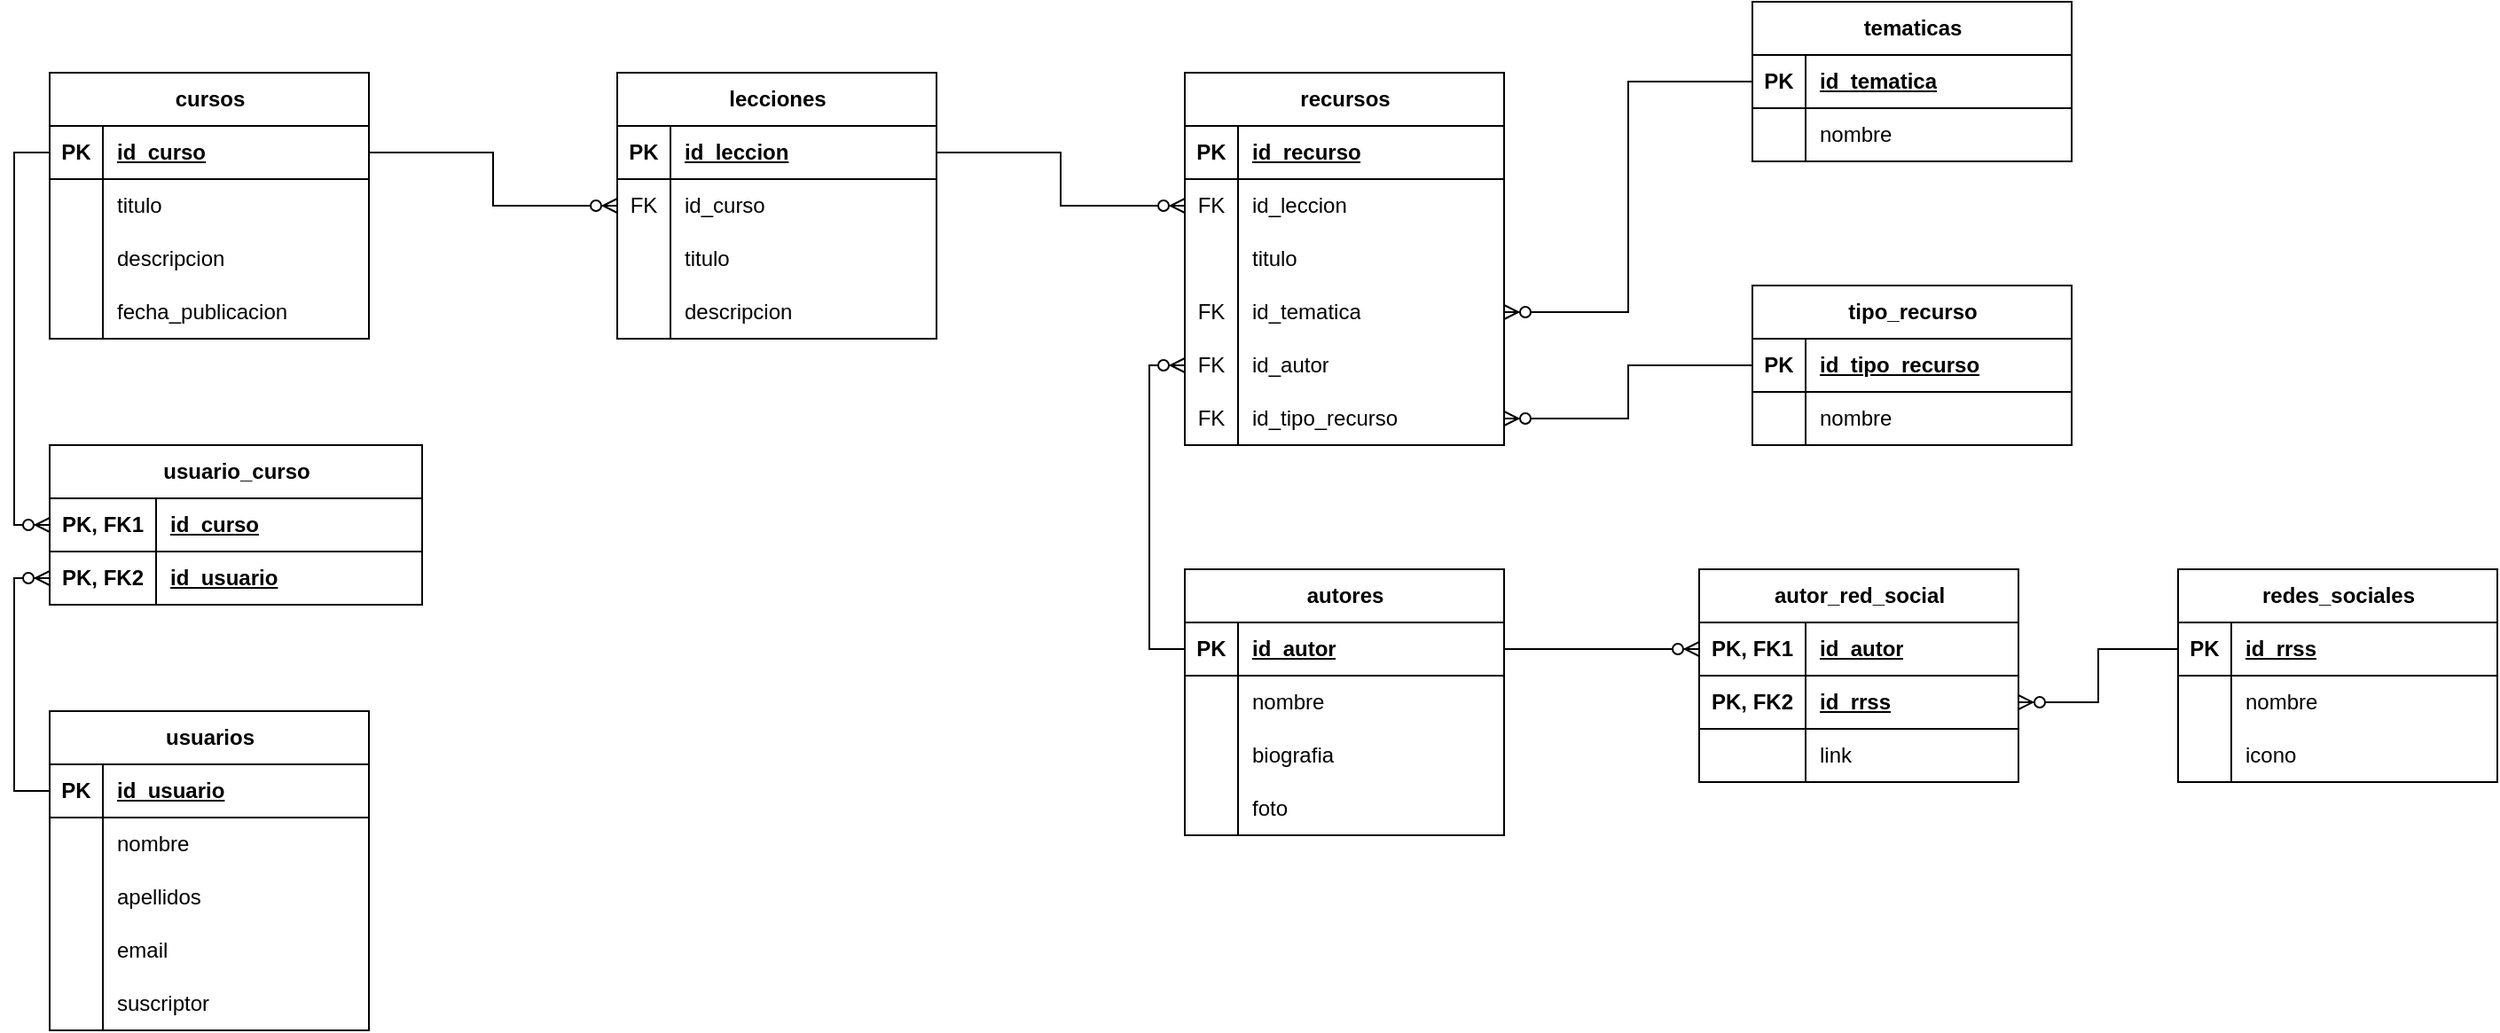 <mxfile version="26.2.12">
  <diagram name="Página-1" id="FjMzwMUSbErjidR7K9Da">
    <mxGraphModel dx="1369" dy="-610" grid="1" gridSize="10" guides="1" tooltips="1" connect="1" arrows="1" fold="1" page="1" pageScale="1" pageWidth="827" pageHeight="1169" math="0" shadow="0">
      <root>
        <mxCell id="0" />
        <mxCell id="1" parent="0" />
        <mxCell id="FXsatNI8dLr1pFDbb4i8-1" value="cursos" style="shape=table;startSize=30;container=1;collapsible=1;childLayout=tableLayout;fixedRows=1;rowLines=0;fontStyle=1;align=center;resizeLast=1;html=1;" parent="1" vertex="1">
          <mxGeometry x="110" y="1280" width="180" height="150" as="geometry" />
        </mxCell>
        <mxCell id="FXsatNI8dLr1pFDbb4i8-2" value="" style="shape=tableRow;horizontal=0;startSize=0;swimlaneHead=0;swimlaneBody=0;fillColor=none;collapsible=0;dropTarget=0;points=[[0,0.5],[1,0.5]];portConstraint=eastwest;top=0;left=0;right=0;bottom=1;" parent="FXsatNI8dLr1pFDbb4i8-1" vertex="1">
          <mxGeometry y="30" width="180" height="30" as="geometry" />
        </mxCell>
        <mxCell id="FXsatNI8dLr1pFDbb4i8-3" value="PK" style="shape=partialRectangle;connectable=0;fillColor=none;top=0;left=0;bottom=0;right=0;fontStyle=1;overflow=hidden;whiteSpace=wrap;html=1;" parent="FXsatNI8dLr1pFDbb4i8-2" vertex="1">
          <mxGeometry width="30" height="30" as="geometry">
            <mxRectangle width="30" height="30" as="alternateBounds" />
          </mxGeometry>
        </mxCell>
        <mxCell id="FXsatNI8dLr1pFDbb4i8-4" value="id_curso" style="shape=partialRectangle;connectable=0;fillColor=none;top=0;left=0;bottom=0;right=0;align=left;spacingLeft=6;fontStyle=5;overflow=hidden;whiteSpace=wrap;html=1;" parent="FXsatNI8dLr1pFDbb4i8-2" vertex="1">
          <mxGeometry x="30" width="150" height="30" as="geometry">
            <mxRectangle width="150" height="30" as="alternateBounds" />
          </mxGeometry>
        </mxCell>
        <mxCell id="FXsatNI8dLr1pFDbb4i8-5" value="" style="shape=tableRow;horizontal=0;startSize=0;swimlaneHead=0;swimlaneBody=0;fillColor=none;collapsible=0;dropTarget=0;points=[[0,0.5],[1,0.5]];portConstraint=eastwest;top=0;left=0;right=0;bottom=0;" parent="FXsatNI8dLr1pFDbb4i8-1" vertex="1">
          <mxGeometry y="60" width="180" height="30" as="geometry" />
        </mxCell>
        <mxCell id="FXsatNI8dLr1pFDbb4i8-6" value="" style="shape=partialRectangle;connectable=0;fillColor=none;top=0;left=0;bottom=0;right=0;editable=1;overflow=hidden;whiteSpace=wrap;html=1;" parent="FXsatNI8dLr1pFDbb4i8-5" vertex="1">
          <mxGeometry width="30" height="30" as="geometry">
            <mxRectangle width="30" height="30" as="alternateBounds" />
          </mxGeometry>
        </mxCell>
        <mxCell id="FXsatNI8dLr1pFDbb4i8-7" value="titulo" style="shape=partialRectangle;connectable=0;fillColor=none;top=0;left=0;bottom=0;right=0;align=left;spacingLeft=6;overflow=hidden;whiteSpace=wrap;html=1;" parent="FXsatNI8dLr1pFDbb4i8-5" vertex="1">
          <mxGeometry x="30" width="150" height="30" as="geometry">
            <mxRectangle width="150" height="30" as="alternateBounds" />
          </mxGeometry>
        </mxCell>
        <mxCell id="FXsatNI8dLr1pFDbb4i8-14" value="" style="shape=tableRow;horizontal=0;startSize=0;swimlaneHead=0;swimlaneBody=0;fillColor=none;collapsible=0;dropTarget=0;points=[[0,0.5],[1,0.5]];portConstraint=eastwest;top=0;left=0;right=0;bottom=0;" parent="FXsatNI8dLr1pFDbb4i8-1" vertex="1">
          <mxGeometry y="90" width="180" height="30" as="geometry" />
        </mxCell>
        <mxCell id="FXsatNI8dLr1pFDbb4i8-15" value="" style="shape=partialRectangle;connectable=0;fillColor=none;top=0;left=0;bottom=0;right=0;editable=1;overflow=hidden;whiteSpace=wrap;html=1;" parent="FXsatNI8dLr1pFDbb4i8-14" vertex="1">
          <mxGeometry width="30" height="30" as="geometry">
            <mxRectangle width="30" height="30" as="alternateBounds" />
          </mxGeometry>
        </mxCell>
        <mxCell id="FXsatNI8dLr1pFDbb4i8-16" value="descripcion" style="shape=partialRectangle;connectable=0;fillColor=none;top=0;left=0;bottom=0;right=0;align=left;spacingLeft=6;overflow=hidden;whiteSpace=wrap;html=1;" parent="FXsatNI8dLr1pFDbb4i8-14" vertex="1">
          <mxGeometry x="30" width="150" height="30" as="geometry">
            <mxRectangle width="150" height="30" as="alternateBounds" />
          </mxGeometry>
        </mxCell>
        <mxCell id="FXsatNI8dLr1pFDbb4i8-11" value="" style="shape=tableRow;horizontal=0;startSize=0;swimlaneHead=0;swimlaneBody=0;fillColor=none;collapsible=0;dropTarget=0;points=[[0,0.5],[1,0.5]];portConstraint=eastwest;top=0;left=0;right=0;bottom=0;" parent="FXsatNI8dLr1pFDbb4i8-1" vertex="1">
          <mxGeometry y="120" width="180" height="30" as="geometry" />
        </mxCell>
        <mxCell id="FXsatNI8dLr1pFDbb4i8-12" value="" style="shape=partialRectangle;connectable=0;fillColor=none;top=0;left=0;bottom=0;right=0;editable=1;overflow=hidden;whiteSpace=wrap;html=1;" parent="FXsatNI8dLr1pFDbb4i8-11" vertex="1">
          <mxGeometry width="30" height="30" as="geometry">
            <mxRectangle width="30" height="30" as="alternateBounds" />
          </mxGeometry>
        </mxCell>
        <mxCell id="FXsatNI8dLr1pFDbb4i8-13" value="fecha_publicacion" style="shape=partialRectangle;connectable=0;fillColor=none;top=0;left=0;bottom=0;right=0;align=left;spacingLeft=6;overflow=hidden;whiteSpace=wrap;html=1;" parent="FXsatNI8dLr1pFDbb4i8-11" vertex="1">
          <mxGeometry x="30" width="150" height="30" as="geometry">
            <mxRectangle width="150" height="30" as="alternateBounds" />
          </mxGeometry>
        </mxCell>
        <mxCell id="FXsatNI8dLr1pFDbb4i8-17" value="lecciones" style="shape=table;startSize=30;container=1;collapsible=1;childLayout=tableLayout;fixedRows=1;rowLines=0;fontStyle=1;align=center;resizeLast=1;html=1;" parent="1" vertex="1">
          <mxGeometry x="430" y="1280" width="180" height="150" as="geometry" />
        </mxCell>
        <mxCell id="FXsatNI8dLr1pFDbb4i8-18" value="" style="shape=tableRow;horizontal=0;startSize=0;swimlaneHead=0;swimlaneBody=0;fillColor=none;collapsible=0;dropTarget=0;points=[[0,0.5],[1,0.5]];portConstraint=eastwest;top=0;left=0;right=0;bottom=1;" parent="FXsatNI8dLr1pFDbb4i8-17" vertex="1">
          <mxGeometry y="30" width="180" height="30" as="geometry" />
        </mxCell>
        <mxCell id="FXsatNI8dLr1pFDbb4i8-19" value="PK" style="shape=partialRectangle;connectable=0;fillColor=none;top=0;left=0;bottom=0;right=0;fontStyle=1;overflow=hidden;whiteSpace=wrap;html=1;" parent="FXsatNI8dLr1pFDbb4i8-18" vertex="1">
          <mxGeometry width="30" height="30" as="geometry">
            <mxRectangle width="30" height="30" as="alternateBounds" />
          </mxGeometry>
        </mxCell>
        <mxCell id="FXsatNI8dLr1pFDbb4i8-20" value="id_leccion" style="shape=partialRectangle;connectable=0;fillColor=none;top=0;left=0;bottom=0;right=0;align=left;spacingLeft=6;fontStyle=5;overflow=hidden;whiteSpace=wrap;html=1;" parent="FXsatNI8dLr1pFDbb4i8-18" vertex="1">
          <mxGeometry x="30" width="150" height="30" as="geometry">
            <mxRectangle width="150" height="30" as="alternateBounds" />
          </mxGeometry>
        </mxCell>
        <mxCell id="FXsatNI8dLr1pFDbb4i8-21" value="" style="shape=tableRow;horizontal=0;startSize=0;swimlaneHead=0;swimlaneBody=0;fillColor=none;collapsible=0;dropTarget=0;points=[[0,0.5],[1,0.5]];portConstraint=eastwest;top=0;left=0;right=0;bottom=0;" parent="FXsatNI8dLr1pFDbb4i8-17" vertex="1">
          <mxGeometry y="60" width="180" height="30" as="geometry" />
        </mxCell>
        <mxCell id="FXsatNI8dLr1pFDbb4i8-22" value="FK" style="shape=partialRectangle;connectable=0;fillColor=none;top=0;left=0;bottom=0;right=0;editable=1;overflow=hidden;whiteSpace=wrap;html=1;" parent="FXsatNI8dLr1pFDbb4i8-21" vertex="1">
          <mxGeometry width="30" height="30" as="geometry">
            <mxRectangle width="30" height="30" as="alternateBounds" />
          </mxGeometry>
        </mxCell>
        <mxCell id="FXsatNI8dLr1pFDbb4i8-23" value="id_curso" style="shape=partialRectangle;connectable=0;fillColor=none;top=0;left=0;bottom=0;right=0;align=left;spacingLeft=6;overflow=hidden;whiteSpace=wrap;html=1;" parent="FXsatNI8dLr1pFDbb4i8-21" vertex="1">
          <mxGeometry x="30" width="150" height="30" as="geometry">
            <mxRectangle width="150" height="30" as="alternateBounds" />
          </mxGeometry>
        </mxCell>
        <mxCell id="FXsatNI8dLr1pFDbb4i8-24" value="" style="shape=tableRow;horizontal=0;startSize=0;swimlaneHead=0;swimlaneBody=0;fillColor=none;collapsible=0;dropTarget=0;points=[[0,0.5],[1,0.5]];portConstraint=eastwest;top=0;left=0;right=0;bottom=0;" parent="FXsatNI8dLr1pFDbb4i8-17" vertex="1">
          <mxGeometry y="90" width="180" height="30" as="geometry" />
        </mxCell>
        <mxCell id="FXsatNI8dLr1pFDbb4i8-25" value="&lt;span style=&quot;white-space: pre;&quot;&gt;&#x9;&lt;/span&gt;" style="shape=partialRectangle;connectable=0;fillColor=none;top=0;left=0;bottom=0;right=0;editable=1;overflow=hidden;whiteSpace=wrap;html=1;" parent="FXsatNI8dLr1pFDbb4i8-24" vertex="1">
          <mxGeometry width="30" height="30" as="geometry">
            <mxRectangle width="30" height="30" as="alternateBounds" />
          </mxGeometry>
        </mxCell>
        <mxCell id="FXsatNI8dLr1pFDbb4i8-26" value="titulo" style="shape=partialRectangle;connectable=0;fillColor=none;top=0;left=0;bottom=0;right=0;align=left;spacingLeft=6;overflow=hidden;whiteSpace=wrap;html=1;" parent="FXsatNI8dLr1pFDbb4i8-24" vertex="1">
          <mxGeometry x="30" width="150" height="30" as="geometry">
            <mxRectangle width="150" height="30" as="alternateBounds" />
          </mxGeometry>
        </mxCell>
        <mxCell id="FXsatNI8dLr1pFDbb4i8-27" value="" style="shape=tableRow;horizontal=0;startSize=0;swimlaneHead=0;swimlaneBody=0;fillColor=none;collapsible=0;dropTarget=0;points=[[0,0.5],[1,0.5]];portConstraint=eastwest;top=0;left=0;right=0;bottom=0;" parent="FXsatNI8dLr1pFDbb4i8-17" vertex="1">
          <mxGeometry y="120" width="180" height="30" as="geometry" />
        </mxCell>
        <mxCell id="FXsatNI8dLr1pFDbb4i8-28" value="" style="shape=partialRectangle;connectable=0;fillColor=none;top=0;left=0;bottom=0;right=0;editable=1;overflow=hidden;whiteSpace=wrap;html=1;" parent="FXsatNI8dLr1pFDbb4i8-27" vertex="1">
          <mxGeometry width="30" height="30" as="geometry">
            <mxRectangle width="30" height="30" as="alternateBounds" />
          </mxGeometry>
        </mxCell>
        <mxCell id="FXsatNI8dLr1pFDbb4i8-29" value="descripcion" style="shape=partialRectangle;connectable=0;fillColor=none;top=0;left=0;bottom=0;right=0;align=left;spacingLeft=6;overflow=hidden;whiteSpace=wrap;html=1;" parent="FXsatNI8dLr1pFDbb4i8-27" vertex="1">
          <mxGeometry x="30" width="150" height="30" as="geometry">
            <mxRectangle width="150" height="30" as="alternateBounds" />
          </mxGeometry>
        </mxCell>
        <mxCell id="FXsatNI8dLr1pFDbb4i8-30" value="recursos" style="shape=table;startSize=30;container=1;collapsible=1;childLayout=tableLayout;fixedRows=1;rowLines=0;fontStyle=1;align=center;resizeLast=1;html=1;" parent="1" vertex="1">
          <mxGeometry x="750" y="1280" width="180" height="210" as="geometry" />
        </mxCell>
        <mxCell id="FXsatNI8dLr1pFDbb4i8-31" value="" style="shape=tableRow;horizontal=0;startSize=0;swimlaneHead=0;swimlaneBody=0;fillColor=none;collapsible=0;dropTarget=0;points=[[0,0.5],[1,0.5]];portConstraint=eastwest;top=0;left=0;right=0;bottom=1;" parent="FXsatNI8dLr1pFDbb4i8-30" vertex="1">
          <mxGeometry y="30" width="180" height="30" as="geometry" />
        </mxCell>
        <mxCell id="FXsatNI8dLr1pFDbb4i8-32" value="PK" style="shape=partialRectangle;connectable=0;fillColor=none;top=0;left=0;bottom=0;right=0;fontStyle=1;overflow=hidden;whiteSpace=wrap;html=1;" parent="FXsatNI8dLr1pFDbb4i8-31" vertex="1">
          <mxGeometry width="30" height="30" as="geometry">
            <mxRectangle width="30" height="30" as="alternateBounds" />
          </mxGeometry>
        </mxCell>
        <mxCell id="FXsatNI8dLr1pFDbb4i8-33" value="id_recurso" style="shape=partialRectangle;connectable=0;fillColor=none;top=0;left=0;bottom=0;right=0;align=left;spacingLeft=6;fontStyle=5;overflow=hidden;whiteSpace=wrap;html=1;" parent="FXsatNI8dLr1pFDbb4i8-31" vertex="1">
          <mxGeometry x="30" width="150" height="30" as="geometry">
            <mxRectangle width="150" height="30" as="alternateBounds" />
          </mxGeometry>
        </mxCell>
        <mxCell id="FXsatNI8dLr1pFDbb4i8-34" value="" style="shape=tableRow;horizontal=0;startSize=0;swimlaneHead=0;swimlaneBody=0;fillColor=none;collapsible=0;dropTarget=0;points=[[0,0.5],[1,0.5]];portConstraint=eastwest;top=0;left=0;right=0;bottom=0;" parent="FXsatNI8dLr1pFDbb4i8-30" vertex="1">
          <mxGeometry y="60" width="180" height="30" as="geometry" />
        </mxCell>
        <mxCell id="FXsatNI8dLr1pFDbb4i8-35" value="FK" style="shape=partialRectangle;connectable=0;fillColor=none;top=0;left=0;bottom=0;right=0;editable=1;overflow=hidden;whiteSpace=wrap;html=1;" parent="FXsatNI8dLr1pFDbb4i8-34" vertex="1">
          <mxGeometry width="30" height="30" as="geometry">
            <mxRectangle width="30" height="30" as="alternateBounds" />
          </mxGeometry>
        </mxCell>
        <mxCell id="FXsatNI8dLr1pFDbb4i8-36" value="id_leccion" style="shape=partialRectangle;connectable=0;fillColor=none;top=0;left=0;bottom=0;right=0;align=left;spacingLeft=6;overflow=hidden;whiteSpace=wrap;html=1;" parent="FXsatNI8dLr1pFDbb4i8-34" vertex="1">
          <mxGeometry x="30" width="150" height="30" as="geometry">
            <mxRectangle width="150" height="30" as="alternateBounds" />
          </mxGeometry>
        </mxCell>
        <mxCell id="ws1xLq05kjZ-GhgYhQx--1" value="" style="shape=tableRow;horizontal=0;startSize=0;swimlaneHead=0;swimlaneBody=0;fillColor=none;collapsible=0;dropTarget=0;points=[[0,0.5],[1,0.5]];portConstraint=eastwest;top=0;left=0;right=0;bottom=0;" parent="FXsatNI8dLr1pFDbb4i8-30" vertex="1">
          <mxGeometry y="90" width="180" height="30" as="geometry" />
        </mxCell>
        <mxCell id="ws1xLq05kjZ-GhgYhQx--2" value="" style="shape=partialRectangle;connectable=0;fillColor=none;top=0;left=0;bottom=0;right=0;editable=1;overflow=hidden;whiteSpace=wrap;html=1;" parent="ws1xLq05kjZ-GhgYhQx--1" vertex="1">
          <mxGeometry width="30" height="30" as="geometry">
            <mxRectangle width="30" height="30" as="alternateBounds" />
          </mxGeometry>
        </mxCell>
        <mxCell id="ws1xLq05kjZ-GhgYhQx--3" value="titulo" style="shape=partialRectangle;connectable=0;fillColor=none;top=0;left=0;bottom=0;right=0;align=left;spacingLeft=6;overflow=hidden;whiteSpace=wrap;html=1;" parent="ws1xLq05kjZ-GhgYhQx--1" vertex="1">
          <mxGeometry x="30" width="150" height="30" as="geometry">
            <mxRectangle width="150" height="30" as="alternateBounds" />
          </mxGeometry>
        </mxCell>
        <mxCell id="FXsatNI8dLr1pFDbb4i8-37" value="" style="shape=tableRow;horizontal=0;startSize=0;swimlaneHead=0;swimlaneBody=0;fillColor=none;collapsible=0;dropTarget=0;points=[[0,0.5],[1,0.5]];portConstraint=eastwest;top=0;left=0;right=0;bottom=0;" parent="FXsatNI8dLr1pFDbb4i8-30" vertex="1">
          <mxGeometry y="120" width="180" height="30" as="geometry" />
        </mxCell>
        <mxCell id="FXsatNI8dLr1pFDbb4i8-38" value="&lt;div&gt;FK&lt;/div&gt;" style="shape=partialRectangle;connectable=0;fillColor=none;top=0;left=0;bottom=0;right=0;editable=1;overflow=hidden;whiteSpace=wrap;html=1;" parent="FXsatNI8dLr1pFDbb4i8-37" vertex="1">
          <mxGeometry width="30" height="30" as="geometry">
            <mxRectangle width="30" height="30" as="alternateBounds" />
          </mxGeometry>
        </mxCell>
        <mxCell id="FXsatNI8dLr1pFDbb4i8-39" value="id_tematica" style="shape=partialRectangle;connectable=0;fillColor=none;top=0;left=0;bottom=0;right=0;align=left;spacingLeft=6;overflow=hidden;whiteSpace=wrap;html=1;" parent="FXsatNI8dLr1pFDbb4i8-37" vertex="1">
          <mxGeometry x="30" width="150" height="30" as="geometry">
            <mxRectangle width="150" height="30" as="alternateBounds" />
          </mxGeometry>
        </mxCell>
        <mxCell id="FXsatNI8dLr1pFDbb4i8-56" value="" style="shape=tableRow;horizontal=0;startSize=0;swimlaneHead=0;swimlaneBody=0;fillColor=none;collapsible=0;dropTarget=0;points=[[0,0.5],[1,0.5]];portConstraint=eastwest;top=0;left=0;right=0;bottom=0;" parent="FXsatNI8dLr1pFDbb4i8-30" vertex="1">
          <mxGeometry y="150" width="180" height="30" as="geometry" />
        </mxCell>
        <mxCell id="FXsatNI8dLr1pFDbb4i8-57" value="FK" style="shape=partialRectangle;connectable=0;fillColor=none;top=0;left=0;bottom=0;right=0;editable=1;overflow=hidden;whiteSpace=wrap;html=1;" parent="FXsatNI8dLr1pFDbb4i8-56" vertex="1">
          <mxGeometry width="30" height="30" as="geometry">
            <mxRectangle width="30" height="30" as="alternateBounds" />
          </mxGeometry>
        </mxCell>
        <mxCell id="FXsatNI8dLr1pFDbb4i8-58" value="id_autor" style="shape=partialRectangle;connectable=0;fillColor=none;top=0;left=0;bottom=0;right=0;align=left;spacingLeft=6;overflow=hidden;whiteSpace=wrap;html=1;" parent="FXsatNI8dLr1pFDbb4i8-56" vertex="1">
          <mxGeometry x="30" width="150" height="30" as="geometry">
            <mxRectangle width="150" height="30" as="alternateBounds" />
          </mxGeometry>
        </mxCell>
        <mxCell id="FXsatNI8dLr1pFDbb4i8-40" value="" style="shape=tableRow;horizontal=0;startSize=0;swimlaneHead=0;swimlaneBody=0;fillColor=none;collapsible=0;dropTarget=0;points=[[0,0.5],[1,0.5]];portConstraint=eastwest;top=0;left=0;right=0;bottom=0;" parent="FXsatNI8dLr1pFDbb4i8-30" vertex="1">
          <mxGeometry y="180" width="180" height="30" as="geometry" />
        </mxCell>
        <mxCell id="FXsatNI8dLr1pFDbb4i8-41" value="FK" style="shape=partialRectangle;connectable=0;fillColor=none;top=0;left=0;bottom=0;right=0;editable=1;overflow=hidden;whiteSpace=wrap;html=1;" parent="FXsatNI8dLr1pFDbb4i8-40" vertex="1">
          <mxGeometry width="30" height="30" as="geometry">
            <mxRectangle width="30" height="30" as="alternateBounds" />
          </mxGeometry>
        </mxCell>
        <mxCell id="FXsatNI8dLr1pFDbb4i8-42" value="id_tipo_recurso" style="shape=partialRectangle;connectable=0;fillColor=none;top=0;left=0;bottom=0;right=0;align=left;spacingLeft=6;overflow=hidden;whiteSpace=wrap;html=1;" parent="FXsatNI8dLr1pFDbb4i8-40" vertex="1">
          <mxGeometry x="30" width="150" height="30" as="geometry">
            <mxRectangle width="150" height="30" as="alternateBounds" />
          </mxGeometry>
        </mxCell>
        <mxCell id="FXsatNI8dLr1pFDbb4i8-43" value="tipo_recurso" style="shape=table;startSize=30;container=1;collapsible=1;childLayout=tableLayout;fixedRows=1;rowLines=0;fontStyle=1;align=center;resizeLast=1;html=1;" parent="1" vertex="1">
          <mxGeometry x="1070" y="1400" width="180" height="90" as="geometry" />
        </mxCell>
        <mxCell id="FXsatNI8dLr1pFDbb4i8-44" value="" style="shape=tableRow;horizontal=0;startSize=0;swimlaneHead=0;swimlaneBody=0;fillColor=none;collapsible=0;dropTarget=0;points=[[0,0.5],[1,0.5]];portConstraint=eastwest;top=0;left=0;right=0;bottom=1;" parent="FXsatNI8dLr1pFDbb4i8-43" vertex="1">
          <mxGeometry y="30" width="180" height="30" as="geometry" />
        </mxCell>
        <mxCell id="FXsatNI8dLr1pFDbb4i8-45" value="PK" style="shape=partialRectangle;connectable=0;fillColor=none;top=0;left=0;bottom=0;right=0;fontStyle=1;overflow=hidden;whiteSpace=wrap;html=1;" parent="FXsatNI8dLr1pFDbb4i8-44" vertex="1">
          <mxGeometry width="30" height="30" as="geometry">
            <mxRectangle width="30" height="30" as="alternateBounds" />
          </mxGeometry>
        </mxCell>
        <mxCell id="FXsatNI8dLr1pFDbb4i8-46" value="id_tipo_recurso" style="shape=partialRectangle;connectable=0;fillColor=none;top=0;left=0;bottom=0;right=0;align=left;spacingLeft=6;fontStyle=5;overflow=hidden;whiteSpace=wrap;html=1;" parent="FXsatNI8dLr1pFDbb4i8-44" vertex="1">
          <mxGeometry x="30" width="150" height="30" as="geometry">
            <mxRectangle width="150" height="30" as="alternateBounds" />
          </mxGeometry>
        </mxCell>
        <mxCell id="FXsatNI8dLr1pFDbb4i8-47" value="" style="shape=tableRow;horizontal=0;startSize=0;swimlaneHead=0;swimlaneBody=0;fillColor=none;collapsible=0;dropTarget=0;points=[[0,0.5],[1,0.5]];portConstraint=eastwest;top=0;left=0;right=0;bottom=0;" parent="FXsatNI8dLr1pFDbb4i8-43" vertex="1">
          <mxGeometry y="60" width="180" height="30" as="geometry" />
        </mxCell>
        <mxCell id="FXsatNI8dLr1pFDbb4i8-48" value="" style="shape=partialRectangle;connectable=0;fillColor=none;top=0;left=0;bottom=0;right=0;editable=1;overflow=hidden;whiteSpace=wrap;html=1;" parent="FXsatNI8dLr1pFDbb4i8-47" vertex="1">
          <mxGeometry width="30" height="30" as="geometry">
            <mxRectangle width="30" height="30" as="alternateBounds" />
          </mxGeometry>
        </mxCell>
        <mxCell id="FXsatNI8dLr1pFDbb4i8-49" value="nombre" style="shape=partialRectangle;connectable=0;fillColor=none;top=0;left=0;bottom=0;right=0;align=left;spacingLeft=6;overflow=hidden;whiteSpace=wrap;html=1;" parent="FXsatNI8dLr1pFDbb4i8-47" vertex="1">
          <mxGeometry x="30" width="150" height="30" as="geometry">
            <mxRectangle width="150" height="30" as="alternateBounds" />
          </mxGeometry>
        </mxCell>
        <mxCell id="FXsatNI8dLr1pFDbb4i8-75" value="autores" style="shape=table;startSize=30;container=1;collapsible=1;childLayout=tableLayout;fixedRows=1;rowLines=0;fontStyle=1;align=center;resizeLast=1;html=1;" parent="1" vertex="1">
          <mxGeometry x="750" y="1560" width="180" height="150" as="geometry" />
        </mxCell>
        <mxCell id="FXsatNI8dLr1pFDbb4i8-76" value="" style="shape=tableRow;horizontal=0;startSize=0;swimlaneHead=0;swimlaneBody=0;fillColor=none;collapsible=0;dropTarget=0;points=[[0,0.5],[1,0.5]];portConstraint=eastwest;top=0;left=0;right=0;bottom=1;" parent="FXsatNI8dLr1pFDbb4i8-75" vertex="1">
          <mxGeometry y="30" width="180" height="30" as="geometry" />
        </mxCell>
        <mxCell id="FXsatNI8dLr1pFDbb4i8-77" value="PK" style="shape=partialRectangle;connectable=0;fillColor=none;top=0;left=0;bottom=0;right=0;fontStyle=1;overflow=hidden;whiteSpace=wrap;html=1;" parent="FXsatNI8dLr1pFDbb4i8-76" vertex="1">
          <mxGeometry width="30" height="30" as="geometry">
            <mxRectangle width="30" height="30" as="alternateBounds" />
          </mxGeometry>
        </mxCell>
        <mxCell id="FXsatNI8dLr1pFDbb4i8-78" value="id_autor" style="shape=partialRectangle;connectable=0;fillColor=none;top=0;left=0;bottom=0;right=0;align=left;spacingLeft=6;fontStyle=5;overflow=hidden;whiteSpace=wrap;html=1;" parent="FXsatNI8dLr1pFDbb4i8-76" vertex="1">
          <mxGeometry x="30" width="150" height="30" as="geometry">
            <mxRectangle width="150" height="30" as="alternateBounds" />
          </mxGeometry>
        </mxCell>
        <mxCell id="FXsatNI8dLr1pFDbb4i8-79" value="" style="shape=tableRow;horizontal=0;startSize=0;swimlaneHead=0;swimlaneBody=0;fillColor=none;collapsible=0;dropTarget=0;points=[[0,0.5],[1,0.5]];portConstraint=eastwest;top=0;left=0;right=0;bottom=0;" parent="FXsatNI8dLr1pFDbb4i8-75" vertex="1">
          <mxGeometry y="60" width="180" height="30" as="geometry" />
        </mxCell>
        <mxCell id="FXsatNI8dLr1pFDbb4i8-80" value="" style="shape=partialRectangle;connectable=0;fillColor=none;top=0;left=0;bottom=0;right=0;editable=1;overflow=hidden;whiteSpace=wrap;html=1;" parent="FXsatNI8dLr1pFDbb4i8-79" vertex="1">
          <mxGeometry width="30" height="30" as="geometry">
            <mxRectangle width="30" height="30" as="alternateBounds" />
          </mxGeometry>
        </mxCell>
        <mxCell id="FXsatNI8dLr1pFDbb4i8-81" value="nombre" style="shape=partialRectangle;connectable=0;fillColor=none;top=0;left=0;bottom=0;right=0;align=left;spacingLeft=6;overflow=hidden;whiteSpace=wrap;html=1;" parent="FXsatNI8dLr1pFDbb4i8-79" vertex="1">
          <mxGeometry x="30" width="150" height="30" as="geometry">
            <mxRectangle width="150" height="30" as="alternateBounds" />
          </mxGeometry>
        </mxCell>
        <mxCell id="FXsatNI8dLr1pFDbb4i8-82" value="" style="shape=tableRow;horizontal=0;startSize=0;swimlaneHead=0;swimlaneBody=0;fillColor=none;collapsible=0;dropTarget=0;points=[[0,0.5],[1,0.5]];portConstraint=eastwest;top=0;left=0;right=0;bottom=0;" parent="FXsatNI8dLr1pFDbb4i8-75" vertex="1">
          <mxGeometry y="90" width="180" height="30" as="geometry" />
        </mxCell>
        <mxCell id="FXsatNI8dLr1pFDbb4i8-83" value="" style="shape=partialRectangle;connectable=0;fillColor=none;top=0;left=0;bottom=0;right=0;editable=1;overflow=hidden;whiteSpace=wrap;html=1;" parent="FXsatNI8dLr1pFDbb4i8-82" vertex="1">
          <mxGeometry width="30" height="30" as="geometry">
            <mxRectangle width="30" height="30" as="alternateBounds" />
          </mxGeometry>
        </mxCell>
        <mxCell id="FXsatNI8dLr1pFDbb4i8-84" value="biografia" style="shape=partialRectangle;connectable=0;fillColor=none;top=0;left=0;bottom=0;right=0;align=left;spacingLeft=6;overflow=hidden;whiteSpace=wrap;html=1;" parent="FXsatNI8dLr1pFDbb4i8-82" vertex="1">
          <mxGeometry x="30" width="150" height="30" as="geometry">
            <mxRectangle width="150" height="30" as="alternateBounds" />
          </mxGeometry>
        </mxCell>
        <mxCell id="FXsatNI8dLr1pFDbb4i8-88" value="" style="shape=tableRow;horizontal=0;startSize=0;swimlaneHead=0;swimlaneBody=0;fillColor=none;collapsible=0;dropTarget=0;points=[[0,0.5],[1,0.5]];portConstraint=eastwest;top=0;left=0;right=0;bottom=0;" parent="FXsatNI8dLr1pFDbb4i8-75" vertex="1">
          <mxGeometry y="120" width="180" height="30" as="geometry" />
        </mxCell>
        <mxCell id="FXsatNI8dLr1pFDbb4i8-89" value="" style="shape=partialRectangle;connectable=0;fillColor=none;top=0;left=0;bottom=0;right=0;editable=1;overflow=hidden;whiteSpace=wrap;html=1;" parent="FXsatNI8dLr1pFDbb4i8-88" vertex="1">
          <mxGeometry width="30" height="30" as="geometry">
            <mxRectangle width="30" height="30" as="alternateBounds" />
          </mxGeometry>
        </mxCell>
        <mxCell id="FXsatNI8dLr1pFDbb4i8-90" value="foto" style="shape=partialRectangle;connectable=0;fillColor=none;top=0;left=0;bottom=0;right=0;align=left;spacingLeft=6;overflow=hidden;whiteSpace=wrap;html=1;" parent="FXsatNI8dLr1pFDbb4i8-88" vertex="1">
          <mxGeometry x="30" width="150" height="30" as="geometry">
            <mxRectangle width="150" height="30" as="alternateBounds" />
          </mxGeometry>
        </mxCell>
        <mxCell id="FXsatNI8dLr1pFDbb4i8-91" value="redes_sociales" style="shape=table;startSize=30;container=1;collapsible=1;childLayout=tableLayout;fixedRows=1;rowLines=0;fontStyle=1;align=center;resizeLast=1;html=1;" parent="1" vertex="1">
          <mxGeometry x="1310" y="1560" width="180" height="120" as="geometry" />
        </mxCell>
        <mxCell id="FXsatNI8dLr1pFDbb4i8-92" value="" style="shape=tableRow;horizontal=0;startSize=0;swimlaneHead=0;swimlaneBody=0;fillColor=none;collapsible=0;dropTarget=0;points=[[0,0.5],[1,0.5]];portConstraint=eastwest;top=0;left=0;right=0;bottom=1;" parent="FXsatNI8dLr1pFDbb4i8-91" vertex="1">
          <mxGeometry y="30" width="180" height="30" as="geometry" />
        </mxCell>
        <mxCell id="FXsatNI8dLr1pFDbb4i8-93" value="PK" style="shape=partialRectangle;connectable=0;fillColor=none;top=0;left=0;bottom=0;right=0;fontStyle=1;overflow=hidden;whiteSpace=wrap;html=1;" parent="FXsatNI8dLr1pFDbb4i8-92" vertex="1">
          <mxGeometry width="30" height="30" as="geometry">
            <mxRectangle width="30" height="30" as="alternateBounds" />
          </mxGeometry>
        </mxCell>
        <mxCell id="FXsatNI8dLr1pFDbb4i8-94" value="id_rrss" style="shape=partialRectangle;connectable=0;fillColor=none;top=0;left=0;bottom=0;right=0;align=left;spacingLeft=6;fontStyle=5;overflow=hidden;whiteSpace=wrap;html=1;" parent="FXsatNI8dLr1pFDbb4i8-92" vertex="1">
          <mxGeometry x="30" width="150" height="30" as="geometry">
            <mxRectangle width="150" height="30" as="alternateBounds" />
          </mxGeometry>
        </mxCell>
        <mxCell id="FXsatNI8dLr1pFDbb4i8-101" value="" style="shape=tableRow;horizontal=0;startSize=0;swimlaneHead=0;swimlaneBody=0;fillColor=none;collapsible=0;dropTarget=0;points=[[0,0.5],[1,0.5]];portConstraint=eastwest;top=0;left=0;right=0;bottom=0;" parent="FXsatNI8dLr1pFDbb4i8-91" vertex="1">
          <mxGeometry y="60" width="180" height="30" as="geometry" />
        </mxCell>
        <mxCell id="FXsatNI8dLr1pFDbb4i8-102" value="" style="shape=partialRectangle;connectable=0;fillColor=none;top=0;left=0;bottom=0;right=0;editable=1;overflow=hidden;whiteSpace=wrap;html=1;" parent="FXsatNI8dLr1pFDbb4i8-101" vertex="1">
          <mxGeometry width="30" height="30" as="geometry">
            <mxRectangle width="30" height="30" as="alternateBounds" />
          </mxGeometry>
        </mxCell>
        <mxCell id="FXsatNI8dLr1pFDbb4i8-103" value="nombre" style="shape=partialRectangle;connectable=0;fillColor=none;top=0;left=0;bottom=0;right=0;align=left;spacingLeft=6;overflow=hidden;whiteSpace=wrap;html=1;" parent="FXsatNI8dLr1pFDbb4i8-101" vertex="1">
          <mxGeometry x="30" width="150" height="30" as="geometry">
            <mxRectangle width="150" height="30" as="alternateBounds" />
          </mxGeometry>
        </mxCell>
        <mxCell id="ws1xLq05kjZ-GhgYhQx--125" value="" style="shape=tableRow;horizontal=0;startSize=0;swimlaneHead=0;swimlaneBody=0;fillColor=none;collapsible=0;dropTarget=0;points=[[0,0.5],[1,0.5]];portConstraint=eastwest;top=0;left=0;right=0;bottom=0;" parent="FXsatNI8dLr1pFDbb4i8-91" vertex="1">
          <mxGeometry y="90" width="180" height="30" as="geometry" />
        </mxCell>
        <mxCell id="ws1xLq05kjZ-GhgYhQx--126" value="" style="shape=partialRectangle;connectable=0;fillColor=none;top=0;left=0;bottom=0;right=0;editable=1;overflow=hidden;whiteSpace=wrap;html=1;" parent="ws1xLq05kjZ-GhgYhQx--125" vertex="1">
          <mxGeometry width="30" height="30" as="geometry">
            <mxRectangle width="30" height="30" as="alternateBounds" />
          </mxGeometry>
        </mxCell>
        <mxCell id="ws1xLq05kjZ-GhgYhQx--127" value="icono" style="shape=partialRectangle;connectable=0;fillColor=none;top=0;left=0;bottom=0;right=0;align=left;spacingLeft=6;overflow=hidden;whiteSpace=wrap;html=1;" parent="ws1xLq05kjZ-GhgYhQx--125" vertex="1">
          <mxGeometry x="30" width="150" height="30" as="geometry">
            <mxRectangle width="150" height="30" as="alternateBounds" />
          </mxGeometry>
        </mxCell>
        <mxCell id="ws1xLq05kjZ-GhgYhQx--4" value="&lt;div&gt;tematicas&lt;/div&gt;" style="shape=table;startSize=30;container=1;collapsible=1;childLayout=tableLayout;fixedRows=1;rowLines=0;fontStyle=1;align=center;resizeLast=1;html=1;" parent="1" vertex="1">
          <mxGeometry x="1070" y="1240" width="180" height="90" as="geometry" />
        </mxCell>
        <mxCell id="ws1xLq05kjZ-GhgYhQx--5" value="" style="shape=tableRow;horizontal=0;startSize=0;swimlaneHead=0;swimlaneBody=0;fillColor=none;collapsible=0;dropTarget=0;points=[[0,0.5],[1,0.5]];portConstraint=eastwest;top=0;left=0;right=0;bottom=1;" parent="ws1xLq05kjZ-GhgYhQx--4" vertex="1">
          <mxGeometry y="30" width="180" height="30" as="geometry" />
        </mxCell>
        <mxCell id="ws1xLq05kjZ-GhgYhQx--6" value="PK" style="shape=partialRectangle;connectable=0;fillColor=none;top=0;left=0;bottom=0;right=0;fontStyle=1;overflow=hidden;whiteSpace=wrap;html=1;" parent="ws1xLq05kjZ-GhgYhQx--5" vertex="1">
          <mxGeometry width="30" height="30" as="geometry">
            <mxRectangle width="30" height="30" as="alternateBounds" />
          </mxGeometry>
        </mxCell>
        <mxCell id="ws1xLq05kjZ-GhgYhQx--7" value="id_tematica" style="shape=partialRectangle;connectable=0;fillColor=none;top=0;left=0;bottom=0;right=0;align=left;spacingLeft=6;fontStyle=5;overflow=hidden;whiteSpace=wrap;html=1;" parent="ws1xLq05kjZ-GhgYhQx--5" vertex="1">
          <mxGeometry x="30" width="150" height="30" as="geometry">
            <mxRectangle width="150" height="30" as="alternateBounds" />
          </mxGeometry>
        </mxCell>
        <mxCell id="ws1xLq05kjZ-GhgYhQx--8" value="" style="shape=tableRow;horizontal=0;startSize=0;swimlaneHead=0;swimlaneBody=0;fillColor=none;collapsible=0;dropTarget=0;points=[[0,0.5],[1,0.5]];portConstraint=eastwest;top=0;left=0;right=0;bottom=0;" parent="ws1xLq05kjZ-GhgYhQx--4" vertex="1">
          <mxGeometry y="60" width="180" height="30" as="geometry" />
        </mxCell>
        <mxCell id="ws1xLq05kjZ-GhgYhQx--9" value="" style="shape=partialRectangle;connectable=0;fillColor=none;top=0;left=0;bottom=0;right=0;editable=1;overflow=hidden;whiteSpace=wrap;html=1;" parent="ws1xLq05kjZ-GhgYhQx--8" vertex="1">
          <mxGeometry width="30" height="30" as="geometry">
            <mxRectangle width="30" height="30" as="alternateBounds" />
          </mxGeometry>
        </mxCell>
        <mxCell id="ws1xLq05kjZ-GhgYhQx--10" value="nombre" style="shape=partialRectangle;connectable=0;fillColor=none;top=0;left=0;bottom=0;right=0;align=left;spacingLeft=6;overflow=hidden;whiteSpace=wrap;html=1;" parent="ws1xLq05kjZ-GhgYhQx--8" vertex="1">
          <mxGeometry x="30" width="150" height="30" as="geometry">
            <mxRectangle width="150" height="30" as="alternateBounds" />
          </mxGeometry>
        </mxCell>
        <mxCell id="ws1xLq05kjZ-GhgYhQx--17" value="&lt;div&gt;usuarios&lt;/div&gt;" style="shape=table;startSize=30;container=1;collapsible=1;childLayout=tableLayout;fixedRows=1;rowLines=0;fontStyle=1;align=center;resizeLast=1;html=1;" parent="1" vertex="1">
          <mxGeometry x="110" y="1640" width="180" height="180" as="geometry" />
        </mxCell>
        <mxCell id="ws1xLq05kjZ-GhgYhQx--18" value="" style="shape=tableRow;horizontal=0;startSize=0;swimlaneHead=0;swimlaneBody=0;fillColor=none;collapsible=0;dropTarget=0;points=[[0,0.5],[1,0.5]];portConstraint=eastwest;top=0;left=0;right=0;bottom=1;" parent="ws1xLq05kjZ-GhgYhQx--17" vertex="1">
          <mxGeometry y="30" width="180" height="30" as="geometry" />
        </mxCell>
        <mxCell id="ws1xLq05kjZ-GhgYhQx--19" value="PK" style="shape=partialRectangle;connectable=0;fillColor=none;top=0;left=0;bottom=0;right=0;fontStyle=1;overflow=hidden;whiteSpace=wrap;html=1;" parent="ws1xLq05kjZ-GhgYhQx--18" vertex="1">
          <mxGeometry width="30" height="30" as="geometry">
            <mxRectangle width="30" height="30" as="alternateBounds" />
          </mxGeometry>
        </mxCell>
        <mxCell id="ws1xLq05kjZ-GhgYhQx--20" value="id_usuario" style="shape=partialRectangle;connectable=0;fillColor=none;top=0;left=0;bottom=0;right=0;align=left;spacingLeft=6;fontStyle=5;overflow=hidden;whiteSpace=wrap;html=1;" parent="ws1xLq05kjZ-GhgYhQx--18" vertex="1">
          <mxGeometry x="30" width="150" height="30" as="geometry">
            <mxRectangle width="150" height="30" as="alternateBounds" />
          </mxGeometry>
        </mxCell>
        <mxCell id="ws1xLq05kjZ-GhgYhQx--21" value="" style="shape=tableRow;horizontal=0;startSize=0;swimlaneHead=0;swimlaneBody=0;fillColor=none;collapsible=0;dropTarget=0;points=[[0,0.5],[1,0.5]];portConstraint=eastwest;top=0;left=0;right=0;bottom=0;" parent="ws1xLq05kjZ-GhgYhQx--17" vertex="1">
          <mxGeometry y="60" width="180" height="30" as="geometry" />
        </mxCell>
        <mxCell id="ws1xLq05kjZ-GhgYhQx--22" value="" style="shape=partialRectangle;connectable=0;fillColor=none;top=0;left=0;bottom=0;right=0;editable=1;overflow=hidden;whiteSpace=wrap;html=1;" parent="ws1xLq05kjZ-GhgYhQx--21" vertex="1">
          <mxGeometry width="30" height="30" as="geometry">
            <mxRectangle width="30" height="30" as="alternateBounds" />
          </mxGeometry>
        </mxCell>
        <mxCell id="ws1xLq05kjZ-GhgYhQx--23" value="nombre" style="shape=partialRectangle;connectable=0;fillColor=none;top=0;left=0;bottom=0;right=0;align=left;spacingLeft=6;overflow=hidden;whiteSpace=wrap;html=1;" parent="ws1xLq05kjZ-GhgYhQx--21" vertex="1">
          <mxGeometry x="30" width="150" height="30" as="geometry">
            <mxRectangle width="150" height="30" as="alternateBounds" />
          </mxGeometry>
        </mxCell>
        <mxCell id="ws1xLq05kjZ-GhgYhQx--24" value="" style="shape=tableRow;horizontal=0;startSize=0;swimlaneHead=0;swimlaneBody=0;fillColor=none;collapsible=0;dropTarget=0;points=[[0,0.5],[1,0.5]];portConstraint=eastwest;top=0;left=0;right=0;bottom=0;" parent="ws1xLq05kjZ-GhgYhQx--17" vertex="1">
          <mxGeometry y="90" width="180" height="30" as="geometry" />
        </mxCell>
        <mxCell id="ws1xLq05kjZ-GhgYhQx--25" value="" style="shape=partialRectangle;connectable=0;fillColor=none;top=0;left=0;bottom=0;right=0;editable=1;overflow=hidden;whiteSpace=wrap;html=1;" parent="ws1xLq05kjZ-GhgYhQx--24" vertex="1">
          <mxGeometry width="30" height="30" as="geometry">
            <mxRectangle width="30" height="30" as="alternateBounds" />
          </mxGeometry>
        </mxCell>
        <mxCell id="ws1xLq05kjZ-GhgYhQx--26" value="apellidos" style="shape=partialRectangle;connectable=0;fillColor=none;top=0;left=0;bottom=0;right=0;align=left;spacingLeft=6;overflow=hidden;whiteSpace=wrap;html=1;" parent="ws1xLq05kjZ-GhgYhQx--24" vertex="1">
          <mxGeometry x="30" width="150" height="30" as="geometry">
            <mxRectangle width="150" height="30" as="alternateBounds" />
          </mxGeometry>
        </mxCell>
        <mxCell id="ws1xLq05kjZ-GhgYhQx--43" value="" style="shape=tableRow;horizontal=0;startSize=0;swimlaneHead=0;swimlaneBody=0;fillColor=none;collapsible=0;dropTarget=0;points=[[0,0.5],[1,0.5]];portConstraint=eastwest;top=0;left=0;right=0;bottom=0;" parent="ws1xLq05kjZ-GhgYhQx--17" vertex="1">
          <mxGeometry y="120" width="180" height="30" as="geometry" />
        </mxCell>
        <mxCell id="ws1xLq05kjZ-GhgYhQx--44" value="" style="shape=partialRectangle;connectable=0;fillColor=none;top=0;left=0;bottom=0;right=0;editable=1;overflow=hidden;whiteSpace=wrap;html=1;" parent="ws1xLq05kjZ-GhgYhQx--43" vertex="1">
          <mxGeometry width="30" height="30" as="geometry">
            <mxRectangle width="30" height="30" as="alternateBounds" />
          </mxGeometry>
        </mxCell>
        <mxCell id="ws1xLq05kjZ-GhgYhQx--45" value="email" style="shape=partialRectangle;connectable=0;fillColor=none;top=0;left=0;bottom=0;right=0;align=left;spacingLeft=6;overflow=hidden;whiteSpace=wrap;html=1;" parent="ws1xLq05kjZ-GhgYhQx--43" vertex="1">
          <mxGeometry x="30" width="150" height="30" as="geometry">
            <mxRectangle width="150" height="30" as="alternateBounds" />
          </mxGeometry>
        </mxCell>
        <mxCell id="ws1xLq05kjZ-GhgYhQx--27" value="" style="shape=tableRow;horizontal=0;startSize=0;swimlaneHead=0;swimlaneBody=0;fillColor=none;collapsible=0;dropTarget=0;points=[[0,0.5],[1,0.5]];portConstraint=eastwest;top=0;left=0;right=0;bottom=0;" parent="ws1xLq05kjZ-GhgYhQx--17" vertex="1">
          <mxGeometry y="150" width="180" height="30" as="geometry" />
        </mxCell>
        <mxCell id="ws1xLq05kjZ-GhgYhQx--28" value="" style="shape=partialRectangle;connectable=0;fillColor=none;top=0;left=0;bottom=0;right=0;editable=1;overflow=hidden;whiteSpace=wrap;html=1;" parent="ws1xLq05kjZ-GhgYhQx--27" vertex="1">
          <mxGeometry width="30" height="30" as="geometry">
            <mxRectangle width="30" height="30" as="alternateBounds" />
          </mxGeometry>
        </mxCell>
        <mxCell id="ws1xLq05kjZ-GhgYhQx--29" value="suscriptor" style="shape=partialRectangle;connectable=0;fillColor=none;top=0;left=0;bottom=0;right=0;align=left;spacingLeft=6;overflow=hidden;whiteSpace=wrap;html=1;" parent="ws1xLq05kjZ-GhgYhQx--27" vertex="1">
          <mxGeometry x="30" width="150" height="30" as="geometry">
            <mxRectangle width="150" height="30" as="alternateBounds" />
          </mxGeometry>
        </mxCell>
        <mxCell id="ws1xLq05kjZ-GhgYhQx--30" value="&lt;div&gt;usuario_curso&lt;/div&gt;" style="shape=table;startSize=30;container=1;collapsible=1;childLayout=tableLayout;fixedRows=1;rowLines=0;fontStyle=1;align=center;resizeLast=1;html=1;" parent="1" vertex="1">
          <mxGeometry x="110" y="1490" width="210" height="90" as="geometry" />
        </mxCell>
        <mxCell id="ws1xLq05kjZ-GhgYhQx--31" value="" style="shape=tableRow;horizontal=0;startSize=0;swimlaneHead=0;swimlaneBody=0;fillColor=none;collapsible=0;dropTarget=0;points=[[0,0.5],[1,0.5]];portConstraint=eastwest;top=0;left=0;right=0;bottom=1;" parent="ws1xLq05kjZ-GhgYhQx--30" vertex="1">
          <mxGeometry y="30" width="210" height="30" as="geometry" />
        </mxCell>
        <mxCell id="ws1xLq05kjZ-GhgYhQx--32" value="&lt;div&gt;PK, FK1&lt;/div&gt;" style="shape=partialRectangle;connectable=0;fillColor=none;top=0;left=0;bottom=0;right=0;fontStyle=1;overflow=hidden;whiteSpace=wrap;html=1;" parent="ws1xLq05kjZ-GhgYhQx--31" vertex="1">
          <mxGeometry width="60" height="30" as="geometry">
            <mxRectangle width="60" height="30" as="alternateBounds" />
          </mxGeometry>
        </mxCell>
        <mxCell id="ws1xLq05kjZ-GhgYhQx--33" value="id_curso" style="shape=partialRectangle;connectable=0;fillColor=none;top=0;left=0;bottom=0;right=0;align=left;spacingLeft=6;fontStyle=5;overflow=hidden;whiteSpace=wrap;html=1;" parent="ws1xLq05kjZ-GhgYhQx--31" vertex="1">
          <mxGeometry x="60" width="150" height="30" as="geometry">
            <mxRectangle width="150" height="30" as="alternateBounds" />
          </mxGeometry>
        </mxCell>
        <mxCell id="ws1xLq05kjZ-GhgYhQx--52" value="" style="shape=tableRow;horizontal=0;startSize=0;swimlaneHead=0;swimlaneBody=0;fillColor=none;collapsible=0;dropTarget=0;points=[[0,0.5],[1,0.5]];portConstraint=eastwest;top=0;left=0;right=0;bottom=1;" parent="ws1xLq05kjZ-GhgYhQx--30" vertex="1">
          <mxGeometry y="60" width="210" height="30" as="geometry" />
        </mxCell>
        <mxCell id="ws1xLq05kjZ-GhgYhQx--53" value="PK, FK2" style="shape=partialRectangle;connectable=0;fillColor=none;top=0;left=0;bottom=0;right=0;fontStyle=1;overflow=hidden;whiteSpace=wrap;html=1;" parent="ws1xLq05kjZ-GhgYhQx--52" vertex="1">
          <mxGeometry width="60" height="30" as="geometry">
            <mxRectangle width="60" height="30" as="alternateBounds" />
          </mxGeometry>
        </mxCell>
        <mxCell id="ws1xLq05kjZ-GhgYhQx--54" value="id_usuario" style="shape=partialRectangle;connectable=0;fillColor=none;top=0;left=0;bottom=0;right=0;align=left;spacingLeft=6;fontStyle=5;overflow=hidden;whiteSpace=wrap;html=1;" parent="ws1xLq05kjZ-GhgYhQx--52" vertex="1">
          <mxGeometry x="60" width="150" height="30" as="geometry">
            <mxRectangle width="150" height="30" as="alternateBounds" />
          </mxGeometry>
        </mxCell>
        <mxCell id="ws1xLq05kjZ-GhgYhQx--56" value="" style="edgeStyle=orthogonalEdgeStyle;fontSize=12;html=1;endArrow=ERzeroToMany;endFill=1;rounded=0;entryX=0;entryY=0.5;entryDx=0;entryDy=0;exitX=0;exitY=0.5;exitDx=0;exitDy=0;" parent="1" source="ws1xLq05kjZ-GhgYhQx--18" target="ws1xLq05kjZ-GhgYhQx--52" edge="1">
          <mxGeometry width="100" height="100" relative="1" as="geometry">
            <mxPoint x="70" y="1690" as="sourcePoint" />
            <mxPoint x="30" y="1570" as="targetPoint" />
            <Array as="points">
              <mxPoint x="90" y="1685" />
              <mxPoint x="90" y="1565" />
            </Array>
          </mxGeometry>
        </mxCell>
        <mxCell id="ws1xLq05kjZ-GhgYhQx--58" value="" style="edgeStyle=orthogonalEdgeStyle;fontSize=12;html=1;endArrow=ERzeroToMany;endFill=1;rounded=0;exitX=0;exitY=0.5;exitDx=0;exitDy=0;entryX=0;entryY=0.5;entryDx=0;entryDy=0;" parent="1" source="FXsatNI8dLr1pFDbb4i8-2" target="ws1xLq05kjZ-GhgYhQx--31" edge="1">
          <mxGeometry width="100" height="100" relative="1" as="geometry">
            <mxPoint x="70" y="1320" as="sourcePoint" />
            <mxPoint x="70" y="1530" as="targetPoint" />
            <Array as="points">
              <mxPoint x="90" y="1325" />
              <mxPoint x="90" y="1535" />
            </Array>
          </mxGeometry>
        </mxCell>
        <mxCell id="ws1xLq05kjZ-GhgYhQx--60" value="" style="edgeStyle=orthogonalEdgeStyle;fontSize=12;html=1;endArrow=ERzeroToMany;endFill=1;rounded=0;exitX=1;exitY=0.5;exitDx=0;exitDy=0;entryX=0;entryY=0.5;entryDx=0;entryDy=0;" parent="1" source="FXsatNI8dLr1pFDbb4i8-2" target="FXsatNI8dLr1pFDbb4i8-21" edge="1">
          <mxGeometry width="100" height="100" relative="1" as="geometry">
            <mxPoint x="360" y="1440" as="sourcePoint" />
            <mxPoint x="460" y="1340" as="targetPoint" />
          </mxGeometry>
        </mxCell>
        <mxCell id="ws1xLq05kjZ-GhgYhQx--61" value="" style="edgeStyle=orthogonalEdgeStyle;fontSize=12;html=1;endArrow=ERzeroToMany;endFill=1;rounded=0;exitX=1;exitY=0.5;exitDx=0;exitDy=0;entryX=0;entryY=0.5;entryDx=0;entryDy=0;" parent="1" source="FXsatNI8dLr1pFDbb4i8-18" target="FXsatNI8dLr1pFDbb4i8-34" edge="1">
          <mxGeometry width="100" height="100" relative="1" as="geometry">
            <mxPoint x="630" y="1440" as="sourcePoint" />
            <mxPoint x="730" y="1340" as="targetPoint" />
          </mxGeometry>
        </mxCell>
        <mxCell id="ws1xLq05kjZ-GhgYhQx--62" value="" style="edgeStyle=orthogonalEdgeStyle;fontSize=12;html=1;endArrow=ERzeroToMany;endFill=1;rounded=0;exitX=0;exitY=0.5;exitDx=0;exitDy=0;entryX=1;entryY=0.5;entryDx=0;entryDy=0;" parent="1" source="FXsatNI8dLr1pFDbb4i8-44" target="FXsatNI8dLr1pFDbb4i8-40" edge="1">
          <mxGeometry width="100" height="100" relative="1" as="geometry">
            <mxPoint x="930" y="1530" as="sourcePoint" />
            <mxPoint x="1000" y="1500" as="targetPoint" />
          </mxGeometry>
        </mxCell>
        <mxCell id="ws1xLq05kjZ-GhgYhQx--63" value="" style="edgeStyle=orthogonalEdgeStyle;fontSize=12;html=1;endArrow=ERzeroToMany;endFill=1;rounded=0;exitX=0;exitY=0.5;exitDx=0;exitDy=0;entryX=1;entryY=0.5;entryDx=0;entryDy=0;" parent="1" source="ws1xLq05kjZ-GhgYhQx--5" target="FXsatNI8dLr1pFDbb4i8-37" edge="1">
          <mxGeometry width="100" height="100" relative="1" as="geometry">
            <mxPoint x="1030" y="1350" as="sourcePoint" />
            <mxPoint x="980" y="1300" as="targetPoint" />
          </mxGeometry>
        </mxCell>
        <mxCell id="ws1xLq05kjZ-GhgYhQx--64" value="" style="edgeStyle=orthogonalEdgeStyle;fontSize=12;html=1;endArrow=ERzeroToMany;endFill=1;rounded=0;entryX=0;entryY=0.5;entryDx=0;entryDy=0;exitX=0;exitY=0.5;exitDx=0;exitDy=0;" parent="1" source="FXsatNI8dLr1pFDbb4i8-76" target="FXsatNI8dLr1pFDbb4i8-56" edge="1">
          <mxGeometry width="100" height="100" relative="1" as="geometry">
            <mxPoint x="680" y="1460" as="sourcePoint" />
            <mxPoint x="680" y="1620" as="targetPoint" />
            <Array as="points">
              <mxPoint x="730" y="1605" />
              <mxPoint x="730" y="1445" />
            </Array>
          </mxGeometry>
        </mxCell>
        <mxCell id="ws1xLq05kjZ-GhgYhQx--69" value="&lt;div&gt;autor_red_social&lt;/div&gt;" style="shape=table;startSize=30;container=1;collapsible=1;childLayout=tableLayout;fixedRows=1;rowLines=0;fontStyle=1;align=center;resizeLast=1;html=1;" parent="1" vertex="1">
          <mxGeometry x="1040" y="1560" width="180" height="120" as="geometry" />
        </mxCell>
        <mxCell id="ws1xLq05kjZ-GhgYhQx--70" value="" style="shape=tableRow;horizontal=0;startSize=0;swimlaneHead=0;swimlaneBody=0;fillColor=none;collapsible=0;dropTarget=0;points=[[0,0.5],[1,0.5]];portConstraint=eastwest;top=0;left=0;right=0;bottom=1;" parent="ws1xLq05kjZ-GhgYhQx--69" vertex="1">
          <mxGeometry y="30" width="180" height="30" as="geometry" />
        </mxCell>
        <mxCell id="ws1xLq05kjZ-GhgYhQx--71" value="PK, FK1" style="shape=partialRectangle;connectable=0;fillColor=none;top=0;left=0;bottom=0;right=0;fontStyle=1;overflow=hidden;whiteSpace=wrap;html=1;" parent="ws1xLq05kjZ-GhgYhQx--70" vertex="1">
          <mxGeometry width="60" height="30" as="geometry">
            <mxRectangle width="60" height="30" as="alternateBounds" />
          </mxGeometry>
        </mxCell>
        <mxCell id="ws1xLq05kjZ-GhgYhQx--72" value="id_autor" style="shape=partialRectangle;connectable=0;fillColor=none;top=0;left=0;bottom=0;right=0;align=left;spacingLeft=6;fontStyle=5;overflow=hidden;whiteSpace=wrap;html=1;" parent="ws1xLq05kjZ-GhgYhQx--70" vertex="1">
          <mxGeometry x="60" width="120" height="30" as="geometry">
            <mxRectangle width="120" height="30" as="alternateBounds" />
          </mxGeometry>
        </mxCell>
        <mxCell id="ws1xLq05kjZ-GhgYhQx--114" value="" style="shape=tableRow;horizontal=0;startSize=0;swimlaneHead=0;swimlaneBody=0;fillColor=none;collapsible=0;dropTarget=0;points=[[0,0.5],[1,0.5]];portConstraint=eastwest;top=0;left=0;right=0;bottom=1;" parent="ws1xLq05kjZ-GhgYhQx--69" vertex="1">
          <mxGeometry y="60" width="180" height="30" as="geometry" />
        </mxCell>
        <mxCell id="ws1xLq05kjZ-GhgYhQx--115" value="PK, FK2" style="shape=partialRectangle;connectable=0;fillColor=none;top=0;left=0;bottom=0;right=0;fontStyle=1;overflow=hidden;whiteSpace=wrap;html=1;" parent="ws1xLq05kjZ-GhgYhQx--114" vertex="1">
          <mxGeometry width="60" height="30" as="geometry">
            <mxRectangle width="60" height="30" as="alternateBounds" />
          </mxGeometry>
        </mxCell>
        <mxCell id="ws1xLq05kjZ-GhgYhQx--116" value="id_rrss" style="shape=partialRectangle;connectable=0;fillColor=none;top=0;left=0;bottom=0;right=0;align=left;spacingLeft=6;fontStyle=5;overflow=hidden;whiteSpace=wrap;html=1;" parent="ws1xLq05kjZ-GhgYhQx--114" vertex="1">
          <mxGeometry x="60" width="120" height="30" as="geometry">
            <mxRectangle width="120" height="30" as="alternateBounds" />
          </mxGeometry>
        </mxCell>
        <mxCell id="ws1xLq05kjZ-GhgYhQx--73" value="" style="shape=tableRow;horizontal=0;startSize=0;swimlaneHead=0;swimlaneBody=0;fillColor=none;collapsible=0;dropTarget=0;points=[[0,0.5],[1,0.5]];portConstraint=eastwest;top=0;left=0;right=0;bottom=0;" parent="ws1xLq05kjZ-GhgYhQx--69" vertex="1">
          <mxGeometry y="90" width="180" height="30" as="geometry" />
        </mxCell>
        <mxCell id="ws1xLq05kjZ-GhgYhQx--74" value="" style="shape=partialRectangle;connectable=0;fillColor=none;top=0;left=0;bottom=0;right=0;editable=1;overflow=hidden;whiteSpace=wrap;html=1;" parent="ws1xLq05kjZ-GhgYhQx--73" vertex="1">
          <mxGeometry width="60" height="30" as="geometry">
            <mxRectangle width="60" height="30" as="alternateBounds" />
          </mxGeometry>
        </mxCell>
        <mxCell id="ws1xLq05kjZ-GhgYhQx--75" value="link" style="shape=partialRectangle;connectable=0;fillColor=none;top=0;left=0;bottom=0;right=0;align=left;spacingLeft=6;overflow=hidden;whiteSpace=wrap;html=1;" parent="ws1xLq05kjZ-GhgYhQx--73" vertex="1">
          <mxGeometry x="60" width="120" height="30" as="geometry">
            <mxRectangle width="120" height="30" as="alternateBounds" />
          </mxGeometry>
        </mxCell>
        <mxCell id="ws1xLq05kjZ-GhgYhQx--117" value="" style="edgeStyle=entityRelationEdgeStyle;fontSize=12;html=1;endArrow=ERzeroToMany;endFill=1;rounded=0;exitX=1;exitY=0.5;exitDx=0;exitDy=0;entryX=0;entryY=0.5;entryDx=0;entryDy=0;" parent="1" source="FXsatNI8dLr1pFDbb4i8-76" target="ws1xLq05kjZ-GhgYhQx--70" edge="1">
          <mxGeometry width="100" height="100" relative="1" as="geometry">
            <mxPoint x="970" y="1720" as="sourcePoint" />
            <mxPoint x="1070" y="1620" as="targetPoint" />
          </mxGeometry>
        </mxCell>
        <mxCell id="ws1xLq05kjZ-GhgYhQx--118" value="" style="edgeStyle=orthogonalEdgeStyle;fontSize=12;html=1;endArrow=ERzeroToMany;endFill=1;rounded=0;exitX=0;exitY=0.5;exitDx=0;exitDy=0;entryX=1;entryY=0.5;entryDx=0;entryDy=0;" parent="1" source="FXsatNI8dLr1pFDbb4i8-92" target="ws1xLq05kjZ-GhgYhQx--114" edge="1">
          <mxGeometry width="100" height="100" relative="1" as="geometry">
            <mxPoint x="1060" y="1720" as="sourcePoint" />
            <mxPoint x="1300" y="1740" as="targetPoint" />
          </mxGeometry>
        </mxCell>
      </root>
    </mxGraphModel>
  </diagram>
</mxfile>
